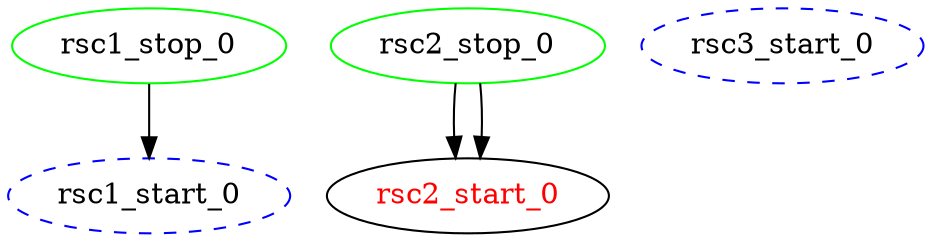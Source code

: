 digraph "g" {
	size = "30,30"
"rsc1_stop_0" [ tooltip="node1" color="green" fontcolor="black" ]
"rsc1_start_0" [ style="dashed" color="blue" fontcolor="black" ]
"rsc2_stop_0" [ tooltip="node1" color="green" fontcolor="black" ]
"rsc2_start_0" [ fontcolor="red" ]
"rsc3_start_0" [ style="dashed" color="blue" fontcolor="black" ]
"rsc1_stop_0" -> "rsc1_start_0"
"rsc2_stop_0" -> "rsc2_start_0"
"rsc2_stop_0" -> "rsc2_start_0"
}
